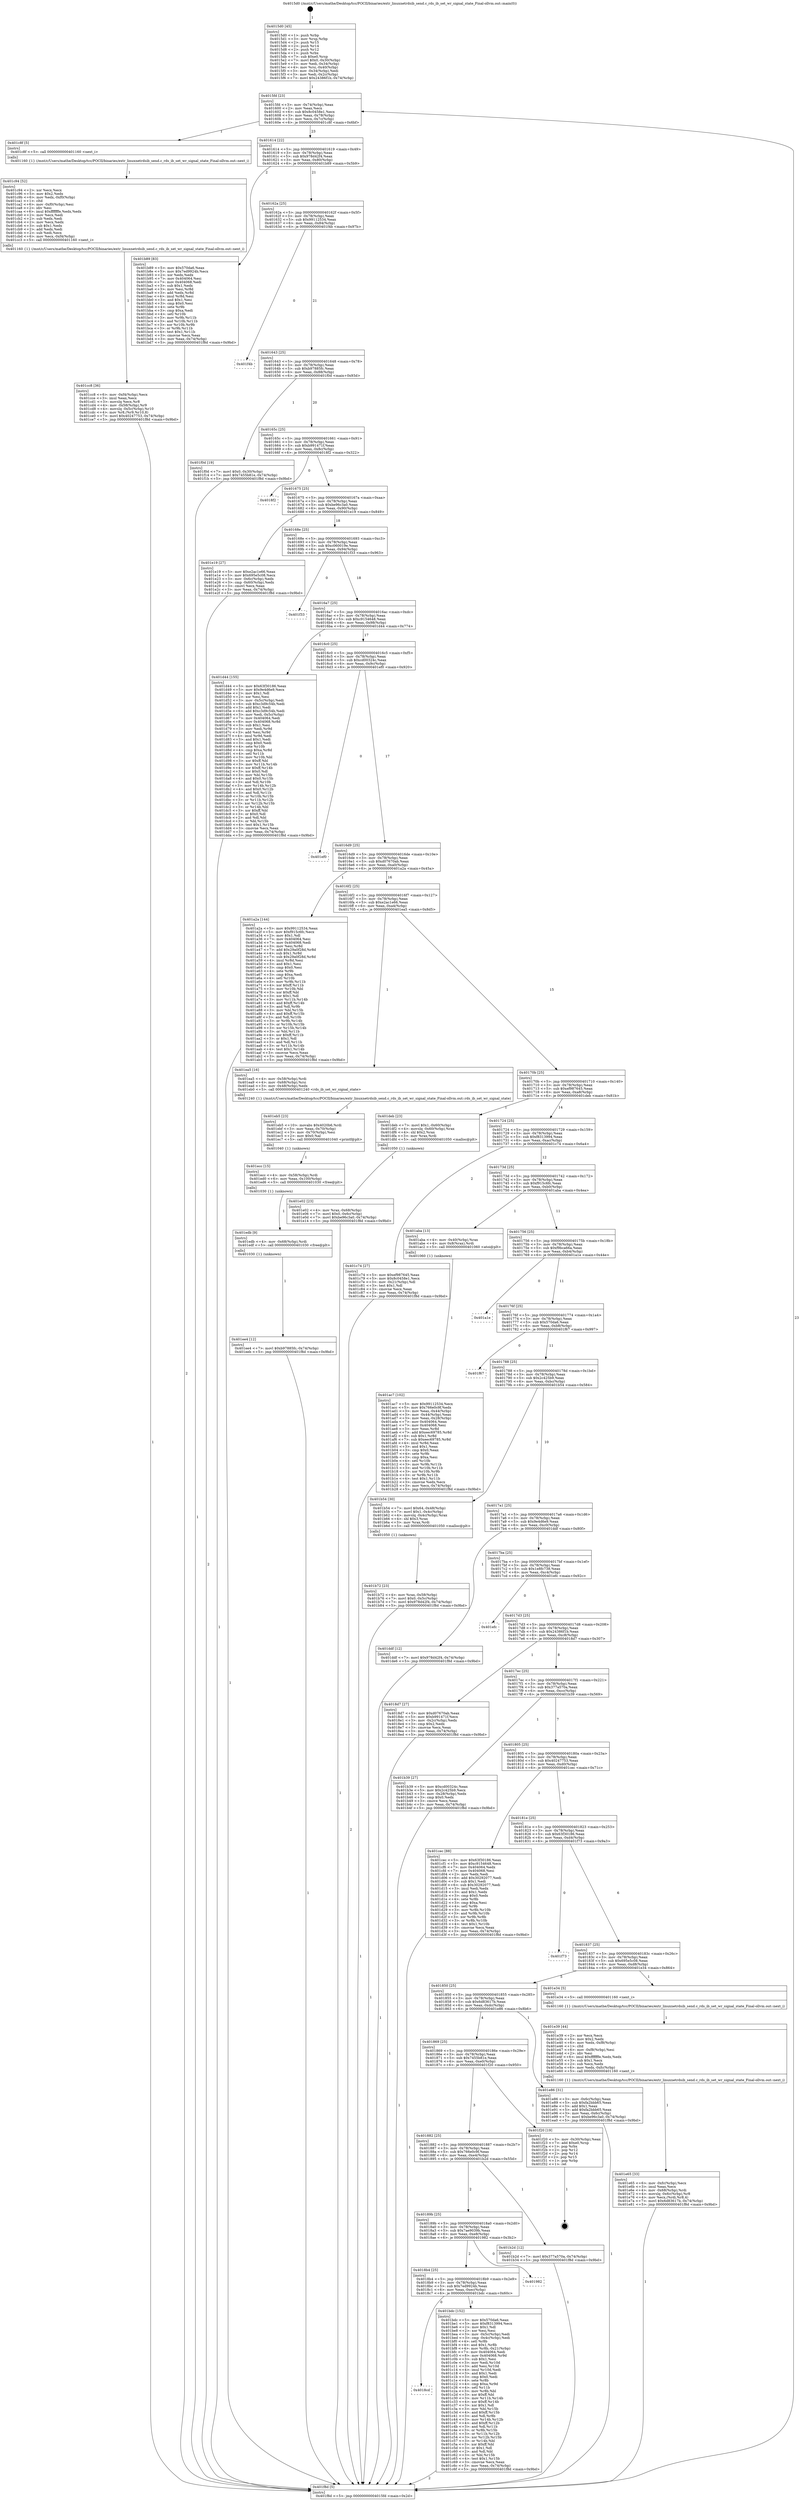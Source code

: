 digraph "0x4015d0" {
  label = "0x4015d0 (/mnt/c/Users/mathe/Desktop/tcc/POCII/binaries/extr_linuxnetrdsib_send.c_rds_ib_set_wr_signal_state_Final-ollvm.out::main(0))"
  labelloc = "t"
  node[shape=record]

  Entry [label="",width=0.3,height=0.3,shape=circle,fillcolor=black,style=filled]
  "0x4015fd" [label="{
     0x4015fd [23]\l
     | [instrs]\l
     &nbsp;&nbsp;0x4015fd \<+3\>: mov -0x74(%rbp),%eax\l
     &nbsp;&nbsp;0x401600 \<+2\>: mov %eax,%ecx\l
     &nbsp;&nbsp;0x401602 \<+6\>: sub $0x8c0458e1,%ecx\l
     &nbsp;&nbsp;0x401608 \<+3\>: mov %eax,-0x78(%rbp)\l
     &nbsp;&nbsp;0x40160b \<+3\>: mov %ecx,-0x7c(%rbp)\l
     &nbsp;&nbsp;0x40160e \<+6\>: je 0000000000401c8f \<main+0x6bf\>\l
  }"]
  "0x401c8f" [label="{
     0x401c8f [5]\l
     | [instrs]\l
     &nbsp;&nbsp;0x401c8f \<+5\>: call 0000000000401160 \<next_i\>\l
     | [calls]\l
     &nbsp;&nbsp;0x401160 \{1\} (/mnt/c/Users/mathe/Desktop/tcc/POCII/binaries/extr_linuxnetrdsib_send.c_rds_ib_set_wr_signal_state_Final-ollvm.out::next_i)\l
  }"]
  "0x401614" [label="{
     0x401614 [22]\l
     | [instrs]\l
     &nbsp;&nbsp;0x401614 \<+5\>: jmp 0000000000401619 \<main+0x49\>\l
     &nbsp;&nbsp;0x401619 \<+3\>: mov -0x78(%rbp),%eax\l
     &nbsp;&nbsp;0x40161c \<+5\>: sub $0x978d42f4,%eax\l
     &nbsp;&nbsp;0x401621 \<+3\>: mov %eax,-0x80(%rbp)\l
     &nbsp;&nbsp;0x401624 \<+6\>: je 0000000000401b89 \<main+0x5b9\>\l
  }"]
  Exit [label="",width=0.3,height=0.3,shape=circle,fillcolor=black,style=filled,peripheries=2]
  "0x401b89" [label="{
     0x401b89 [83]\l
     | [instrs]\l
     &nbsp;&nbsp;0x401b89 \<+5\>: mov $0x570da6,%eax\l
     &nbsp;&nbsp;0x401b8e \<+5\>: mov $0x7ed9924b,%ecx\l
     &nbsp;&nbsp;0x401b93 \<+2\>: xor %edx,%edx\l
     &nbsp;&nbsp;0x401b95 \<+7\>: mov 0x404064,%esi\l
     &nbsp;&nbsp;0x401b9c \<+7\>: mov 0x404068,%edi\l
     &nbsp;&nbsp;0x401ba3 \<+3\>: sub $0x1,%edx\l
     &nbsp;&nbsp;0x401ba6 \<+3\>: mov %esi,%r8d\l
     &nbsp;&nbsp;0x401ba9 \<+3\>: add %edx,%r8d\l
     &nbsp;&nbsp;0x401bac \<+4\>: imul %r8d,%esi\l
     &nbsp;&nbsp;0x401bb0 \<+3\>: and $0x1,%esi\l
     &nbsp;&nbsp;0x401bb3 \<+3\>: cmp $0x0,%esi\l
     &nbsp;&nbsp;0x401bb6 \<+4\>: sete %r9b\l
     &nbsp;&nbsp;0x401bba \<+3\>: cmp $0xa,%edi\l
     &nbsp;&nbsp;0x401bbd \<+4\>: setl %r10b\l
     &nbsp;&nbsp;0x401bc1 \<+3\>: mov %r9b,%r11b\l
     &nbsp;&nbsp;0x401bc4 \<+3\>: and %r10b,%r11b\l
     &nbsp;&nbsp;0x401bc7 \<+3\>: xor %r10b,%r9b\l
     &nbsp;&nbsp;0x401bca \<+3\>: or %r9b,%r11b\l
     &nbsp;&nbsp;0x401bcd \<+4\>: test $0x1,%r11b\l
     &nbsp;&nbsp;0x401bd1 \<+3\>: cmovne %ecx,%eax\l
     &nbsp;&nbsp;0x401bd4 \<+3\>: mov %eax,-0x74(%rbp)\l
     &nbsp;&nbsp;0x401bd7 \<+5\>: jmp 0000000000401f8d \<main+0x9bd\>\l
  }"]
  "0x40162a" [label="{
     0x40162a [25]\l
     | [instrs]\l
     &nbsp;&nbsp;0x40162a \<+5\>: jmp 000000000040162f \<main+0x5f\>\l
     &nbsp;&nbsp;0x40162f \<+3\>: mov -0x78(%rbp),%eax\l
     &nbsp;&nbsp;0x401632 \<+5\>: sub $0x99112534,%eax\l
     &nbsp;&nbsp;0x401637 \<+6\>: mov %eax,-0x84(%rbp)\l
     &nbsp;&nbsp;0x40163d \<+6\>: je 0000000000401f4b \<main+0x97b\>\l
  }"]
  "0x401ee4" [label="{
     0x401ee4 [12]\l
     | [instrs]\l
     &nbsp;&nbsp;0x401ee4 \<+7\>: movl $0xb97885fc,-0x74(%rbp)\l
     &nbsp;&nbsp;0x401eeb \<+5\>: jmp 0000000000401f8d \<main+0x9bd\>\l
  }"]
  "0x401f4b" [label="{
     0x401f4b\l
  }", style=dashed]
  "0x401643" [label="{
     0x401643 [25]\l
     | [instrs]\l
     &nbsp;&nbsp;0x401643 \<+5\>: jmp 0000000000401648 \<main+0x78\>\l
     &nbsp;&nbsp;0x401648 \<+3\>: mov -0x78(%rbp),%eax\l
     &nbsp;&nbsp;0x40164b \<+5\>: sub $0xb97885fc,%eax\l
     &nbsp;&nbsp;0x401650 \<+6\>: mov %eax,-0x88(%rbp)\l
     &nbsp;&nbsp;0x401656 \<+6\>: je 0000000000401f0d \<main+0x93d\>\l
  }"]
  "0x401edb" [label="{
     0x401edb [9]\l
     | [instrs]\l
     &nbsp;&nbsp;0x401edb \<+4\>: mov -0x68(%rbp),%rdi\l
     &nbsp;&nbsp;0x401edf \<+5\>: call 0000000000401030 \<free@plt\>\l
     | [calls]\l
     &nbsp;&nbsp;0x401030 \{1\} (unknown)\l
  }"]
  "0x401f0d" [label="{
     0x401f0d [19]\l
     | [instrs]\l
     &nbsp;&nbsp;0x401f0d \<+7\>: movl $0x0,-0x30(%rbp)\l
     &nbsp;&nbsp;0x401f14 \<+7\>: movl $0x7455b81e,-0x74(%rbp)\l
     &nbsp;&nbsp;0x401f1b \<+5\>: jmp 0000000000401f8d \<main+0x9bd\>\l
  }"]
  "0x40165c" [label="{
     0x40165c [25]\l
     | [instrs]\l
     &nbsp;&nbsp;0x40165c \<+5\>: jmp 0000000000401661 \<main+0x91\>\l
     &nbsp;&nbsp;0x401661 \<+3\>: mov -0x78(%rbp),%eax\l
     &nbsp;&nbsp;0x401664 \<+5\>: sub $0xb991471f,%eax\l
     &nbsp;&nbsp;0x401669 \<+6\>: mov %eax,-0x8c(%rbp)\l
     &nbsp;&nbsp;0x40166f \<+6\>: je 00000000004018f2 \<main+0x322\>\l
  }"]
  "0x401ecc" [label="{
     0x401ecc [15]\l
     | [instrs]\l
     &nbsp;&nbsp;0x401ecc \<+4\>: mov -0x58(%rbp),%rdi\l
     &nbsp;&nbsp;0x401ed0 \<+6\>: mov %eax,-0x100(%rbp)\l
     &nbsp;&nbsp;0x401ed6 \<+5\>: call 0000000000401030 \<free@plt\>\l
     | [calls]\l
     &nbsp;&nbsp;0x401030 \{1\} (unknown)\l
  }"]
  "0x4018f2" [label="{
     0x4018f2\l
  }", style=dashed]
  "0x401675" [label="{
     0x401675 [25]\l
     | [instrs]\l
     &nbsp;&nbsp;0x401675 \<+5\>: jmp 000000000040167a \<main+0xaa\>\l
     &nbsp;&nbsp;0x40167a \<+3\>: mov -0x78(%rbp),%eax\l
     &nbsp;&nbsp;0x40167d \<+5\>: sub $0xbe96c3a0,%eax\l
     &nbsp;&nbsp;0x401682 \<+6\>: mov %eax,-0x90(%rbp)\l
     &nbsp;&nbsp;0x401688 \<+6\>: je 0000000000401e19 \<main+0x849\>\l
  }"]
  "0x401eb5" [label="{
     0x401eb5 [23]\l
     | [instrs]\l
     &nbsp;&nbsp;0x401eb5 \<+10\>: movabs $0x4020b6,%rdi\l
     &nbsp;&nbsp;0x401ebf \<+3\>: mov %eax,-0x70(%rbp)\l
     &nbsp;&nbsp;0x401ec2 \<+3\>: mov -0x70(%rbp),%esi\l
     &nbsp;&nbsp;0x401ec5 \<+2\>: mov $0x0,%al\l
     &nbsp;&nbsp;0x401ec7 \<+5\>: call 0000000000401040 \<printf@plt\>\l
     | [calls]\l
     &nbsp;&nbsp;0x401040 \{1\} (unknown)\l
  }"]
  "0x401e19" [label="{
     0x401e19 [27]\l
     | [instrs]\l
     &nbsp;&nbsp;0x401e19 \<+5\>: mov $0xe2ac1e66,%eax\l
     &nbsp;&nbsp;0x401e1e \<+5\>: mov $0x695e5c08,%ecx\l
     &nbsp;&nbsp;0x401e23 \<+3\>: mov -0x6c(%rbp),%edx\l
     &nbsp;&nbsp;0x401e26 \<+3\>: cmp -0x60(%rbp),%edx\l
     &nbsp;&nbsp;0x401e29 \<+3\>: cmovl %ecx,%eax\l
     &nbsp;&nbsp;0x401e2c \<+3\>: mov %eax,-0x74(%rbp)\l
     &nbsp;&nbsp;0x401e2f \<+5\>: jmp 0000000000401f8d \<main+0x9bd\>\l
  }"]
  "0x40168e" [label="{
     0x40168e [25]\l
     | [instrs]\l
     &nbsp;&nbsp;0x40168e \<+5\>: jmp 0000000000401693 \<main+0xc3\>\l
     &nbsp;&nbsp;0x401693 \<+3\>: mov -0x78(%rbp),%eax\l
     &nbsp;&nbsp;0x401696 \<+5\>: sub $0xc060019e,%eax\l
     &nbsp;&nbsp;0x40169b \<+6\>: mov %eax,-0x94(%rbp)\l
     &nbsp;&nbsp;0x4016a1 \<+6\>: je 0000000000401f33 \<main+0x963\>\l
  }"]
  "0x401e65" [label="{
     0x401e65 [33]\l
     | [instrs]\l
     &nbsp;&nbsp;0x401e65 \<+6\>: mov -0xfc(%rbp),%ecx\l
     &nbsp;&nbsp;0x401e6b \<+3\>: imul %eax,%ecx\l
     &nbsp;&nbsp;0x401e6e \<+4\>: mov -0x68(%rbp),%rdi\l
     &nbsp;&nbsp;0x401e72 \<+4\>: movslq -0x6c(%rbp),%r8\l
     &nbsp;&nbsp;0x401e76 \<+4\>: mov %ecx,(%rdi,%r8,4)\l
     &nbsp;&nbsp;0x401e7a \<+7\>: movl $0x6d83617b,-0x74(%rbp)\l
     &nbsp;&nbsp;0x401e81 \<+5\>: jmp 0000000000401f8d \<main+0x9bd\>\l
  }"]
  "0x401f33" [label="{
     0x401f33\l
  }", style=dashed]
  "0x4016a7" [label="{
     0x4016a7 [25]\l
     | [instrs]\l
     &nbsp;&nbsp;0x4016a7 \<+5\>: jmp 00000000004016ac \<main+0xdc\>\l
     &nbsp;&nbsp;0x4016ac \<+3\>: mov -0x78(%rbp),%eax\l
     &nbsp;&nbsp;0x4016af \<+5\>: sub $0xc9154648,%eax\l
     &nbsp;&nbsp;0x4016b4 \<+6\>: mov %eax,-0x98(%rbp)\l
     &nbsp;&nbsp;0x4016ba \<+6\>: je 0000000000401d44 \<main+0x774\>\l
  }"]
  "0x401e39" [label="{
     0x401e39 [44]\l
     | [instrs]\l
     &nbsp;&nbsp;0x401e39 \<+2\>: xor %ecx,%ecx\l
     &nbsp;&nbsp;0x401e3b \<+5\>: mov $0x2,%edx\l
     &nbsp;&nbsp;0x401e40 \<+6\>: mov %edx,-0xf8(%rbp)\l
     &nbsp;&nbsp;0x401e46 \<+1\>: cltd\l
     &nbsp;&nbsp;0x401e47 \<+6\>: mov -0xf8(%rbp),%esi\l
     &nbsp;&nbsp;0x401e4d \<+2\>: idiv %esi\l
     &nbsp;&nbsp;0x401e4f \<+6\>: imul $0xfffffffe,%edx,%edx\l
     &nbsp;&nbsp;0x401e55 \<+3\>: sub $0x1,%ecx\l
     &nbsp;&nbsp;0x401e58 \<+2\>: sub %ecx,%edx\l
     &nbsp;&nbsp;0x401e5a \<+6\>: mov %edx,-0xfc(%rbp)\l
     &nbsp;&nbsp;0x401e60 \<+5\>: call 0000000000401160 \<next_i\>\l
     | [calls]\l
     &nbsp;&nbsp;0x401160 \{1\} (/mnt/c/Users/mathe/Desktop/tcc/POCII/binaries/extr_linuxnetrdsib_send.c_rds_ib_set_wr_signal_state_Final-ollvm.out::next_i)\l
  }"]
  "0x401d44" [label="{
     0x401d44 [155]\l
     | [instrs]\l
     &nbsp;&nbsp;0x401d44 \<+5\>: mov $0x63f30186,%eax\l
     &nbsp;&nbsp;0x401d49 \<+5\>: mov $0x9e4d6e9,%ecx\l
     &nbsp;&nbsp;0x401d4e \<+2\>: mov $0x1,%dl\l
     &nbsp;&nbsp;0x401d50 \<+2\>: xor %esi,%esi\l
     &nbsp;&nbsp;0x401d52 \<+3\>: mov -0x5c(%rbp),%edi\l
     &nbsp;&nbsp;0x401d55 \<+6\>: sub $0xc3d9c54b,%edi\l
     &nbsp;&nbsp;0x401d5b \<+3\>: add $0x1,%edi\l
     &nbsp;&nbsp;0x401d5e \<+6\>: add $0xc3d9c54b,%edi\l
     &nbsp;&nbsp;0x401d64 \<+3\>: mov %edi,-0x5c(%rbp)\l
     &nbsp;&nbsp;0x401d67 \<+7\>: mov 0x404064,%edi\l
     &nbsp;&nbsp;0x401d6e \<+8\>: mov 0x404068,%r8d\l
     &nbsp;&nbsp;0x401d76 \<+3\>: sub $0x1,%esi\l
     &nbsp;&nbsp;0x401d79 \<+3\>: mov %edi,%r9d\l
     &nbsp;&nbsp;0x401d7c \<+3\>: add %esi,%r9d\l
     &nbsp;&nbsp;0x401d7f \<+4\>: imul %r9d,%edi\l
     &nbsp;&nbsp;0x401d83 \<+3\>: and $0x1,%edi\l
     &nbsp;&nbsp;0x401d86 \<+3\>: cmp $0x0,%edi\l
     &nbsp;&nbsp;0x401d89 \<+4\>: sete %r10b\l
     &nbsp;&nbsp;0x401d8d \<+4\>: cmp $0xa,%r8d\l
     &nbsp;&nbsp;0x401d91 \<+4\>: setl %r11b\l
     &nbsp;&nbsp;0x401d95 \<+3\>: mov %r10b,%bl\l
     &nbsp;&nbsp;0x401d98 \<+3\>: xor $0xff,%bl\l
     &nbsp;&nbsp;0x401d9b \<+3\>: mov %r11b,%r14b\l
     &nbsp;&nbsp;0x401d9e \<+4\>: xor $0xff,%r14b\l
     &nbsp;&nbsp;0x401da2 \<+3\>: xor $0x0,%dl\l
     &nbsp;&nbsp;0x401da5 \<+3\>: mov %bl,%r15b\l
     &nbsp;&nbsp;0x401da8 \<+4\>: and $0x0,%r15b\l
     &nbsp;&nbsp;0x401dac \<+3\>: and %dl,%r10b\l
     &nbsp;&nbsp;0x401daf \<+3\>: mov %r14b,%r12b\l
     &nbsp;&nbsp;0x401db2 \<+4\>: and $0x0,%r12b\l
     &nbsp;&nbsp;0x401db6 \<+3\>: and %dl,%r11b\l
     &nbsp;&nbsp;0x401db9 \<+3\>: or %r10b,%r15b\l
     &nbsp;&nbsp;0x401dbc \<+3\>: or %r11b,%r12b\l
     &nbsp;&nbsp;0x401dbf \<+3\>: xor %r12b,%r15b\l
     &nbsp;&nbsp;0x401dc2 \<+3\>: or %r14b,%bl\l
     &nbsp;&nbsp;0x401dc5 \<+3\>: xor $0xff,%bl\l
     &nbsp;&nbsp;0x401dc8 \<+3\>: or $0x0,%dl\l
     &nbsp;&nbsp;0x401dcb \<+2\>: and %dl,%bl\l
     &nbsp;&nbsp;0x401dcd \<+3\>: or %bl,%r15b\l
     &nbsp;&nbsp;0x401dd0 \<+4\>: test $0x1,%r15b\l
     &nbsp;&nbsp;0x401dd4 \<+3\>: cmovne %ecx,%eax\l
     &nbsp;&nbsp;0x401dd7 \<+3\>: mov %eax,-0x74(%rbp)\l
     &nbsp;&nbsp;0x401dda \<+5\>: jmp 0000000000401f8d \<main+0x9bd\>\l
  }"]
  "0x4016c0" [label="{
     0x4016c0 [25]\l
     | [instrs]\l
     &nbsp;&nbsp;0x4016c0 \<+5\>: jmp 00000000004016c5 \<main+0xf5\>\l
     &nbsp;&nbsp;0x4016c5 \<+3\>: mov -0x78(%rbp),%eax\l
     &nbsp;&nbsp;0x4016c8 \<+5\>: sub $0xcd00324c,%eax\l
     &nbsp;&nbsp;0x4016cd \<+6\>: mov %eax,-0x9c(%rbp)\l
     &nbsp;&nbsp;0x4016d3 \<+6\>: je 0000000000401ef0 \<main+0x920\>\l
  }"]
  "0x401e02" [label="{
     0x401e02 [23]\l
     | [instrs]\l
     &nbsp;&nbsp;0x401e02 \<+4\>: mov %rax,-0x68(%rbp)\l
     &nbsp;&nbsp;0x401e06 \<+7\>: movl $0x0,-0x6c(%rbp)\l
     &nbsp;&nbsp;0x401e0d \<+7\>: movl $0xbe96c3a0,-0x74(%rbp)\l
     &nbsp;&nbsp;0x401e14 \<+5\>: jmp 0000000000401f8d \<main+0x9bd\>\l
  }"]
  "0x401ef0" [label="{
     0x401ef0\l
  }", style=dashed]
  "0x4016d9" [label="{
     0x4016d9 [25]\l
     | [instrs]\l
     &nbsp;&nbsp;0x4016d9 \<+5\>: jmp 00000000004016de \<main+0x10e\>\l
     &nbsp;&nbsp;0x4016de \<+3\>: mov -0x78(%rbp),%eax\l
     &nbsp;&nbsp;0x4016e1 \<+5\>: sub $0xd07670ab,%eax\l
     &nbsp;&nbsp;0x4016e6 \<+6\>: mov %eax,-0xa0(%rbp)\l
     &nbsp;&nbsp;0x4016ec \<+6\>: je 0000000000401a2a \<main+0x45a\>\l
  }"]
  "0x401cc8" [label="{
     0x401cc8 [36]\l
     | [instrs]\l
     &nbsp;&nbsp;0x401cc8 \<+6\>: mov -0xf4(%rbp),%ecx\l
     &nbsp;&nbsp;0x401cce \<+3\>: imul %eax,%ecx\l
     &nbsp;&nbsp;0x401cd1 \<+3\>: movslq %ecx,%r8\l
     &nbsp;&nbsp;0x401cd4 \<+4\>: mov -0x58(%rbp),%r9\l
     &nbsp;&nbsp;0x401cd8 \<+4\>: movslq -0x5c(%rbp),%r10\l
     &nbsp;&nbsp;0x401cdc \<+4\>: mov %r8,(%r9,%r10,8)\l
     &nbsp;&nbsp;0x401ce0 \<+7\>: movl $0x40247753,-0x74(%rbp)\l
     &nbsp;&nbsp;0x401ce7 \<+5\>: jmp 0000000000401f8d \<main+0x9bd\>\l
  }"]
  "0x401a2a" [label="{
     0x401a2a [144]\l
     | [instrs]\l
     &nbsp;&nbsp;0x401a2a \<+5\>: mov $0x99112534,%eax\l
     &nbsp;&nbsp;0x401a2f \<+5\>: mov $0xf915c6fc,%ecx\l
     &nbsp;&nbsp;0x401a34 \<+2\>: mov $0x1,%dl\l
     &nbsp;&nbsp;0x401a36 \<+7\>: mov 0x404064,%esi\l
     &nbsp;&nbsp;0x401a3d \<+7\>: mov 0x404068,%edi\l
     &nbsp;&nbsp;0x401a44 \<+3\>: mov %esi,%r8d\l
     &nbsp;&nbsp;0x401a47 \<+7\>: add $0x29a0f28d,%r8d\l
     &nbsp;&nbsp;0x401a4e \<+4\>: sub $0x1,%r8d\l
     &nbsp;&nbsp;0x401a52 \<+7\>: sub $0x29a0f28d,%r8d\l
     &nbsp;&nbsp;0x401a59 \<+4\>: imul %r8d,%esi\l
     &nbsp;&nbsp;0x401a5d \<+3\>: and $0x1,%esi\l
     &nbsp;&nbsp;0x401a60 \<+3\>: cmp $0x0,%esi\l
     &nbsp;&nbsp;0x401a63 \<+4\>: sete %r9b\l
     &nbsp;&nbsp;0x401a67 \<+3\>: cmp $0xa,%edi\l
     &nbsp;&nbsp;0x401a6a \<+4\>: setl %r10b\l
     &nbsp;&nbsp;0x401a6e \<+3\>: mov %r9b,%r11b\l
     &nbsp;&nbsp;0x401a71 \<+4\>: xor $0xff,%r11b\l
     &nbsp;&nbsp;0x401a75 \<+3\>: mov %r10b,%bl\l
     &nbsp;&nbsp;0x401a78 \<+3\>: xor $0xff,%bl\l
     &nbsp;&nbsp;0x401a7b \<+3\>: xor $0x1,%dl\l
     &nbsp;&nbsp;0x401a7e \<+3\>: mov %r11b,%r14b\l
     &nbsp;&nbsp;0x401a81 \<+4\>: and $0xff,%r14b\l
     &nbsp;&nbsp;0x401a85 \<+3\>: and %dl,%r9b\l
     &nbsp;&nbsp;0x401a88 \<+3\>: mov %bl,%r15b\l
     &nbsp;&nbsp;0x401a8b \<+4\>: and $0xff,%r15b\l
     &nbsp;&nbsp;0x401a8f \<+3\>: and %dl,%r10b\l
     &nbsp;&nbsp;0x401a92 \<+3\>: or %r9b,%r14b\l
     &nbsp;&nbsp;0x401a95 \<+3\>: or %r10b,%r15b\l
     &nbsp;&nbsp;0x401a98 \<+3\>: xor %r15b,%r14b\l
     &nbsp;&nbsp;0x401a9b \<+3\>: or %bl,%r11b\l
     &nbsp;&nbsp;0x401a9e \<+4\>: xor $0xff,%r11b\l
     &nbsp;&nbsp;0x401aa2 \<+3\>: or $0x1,%dl\l
     &nbsp;&nbsp;0x401aa5 \<+3\>: and %dl,%r11b\l
     &nbsp;&nbsp;0x401aa8 \<+3\>: or %r11b,%r14b\l
     &nbsp;&nbsp;0x401aab \<+4\>: test $0x1,%r14b\l
     &nbsp;&nbsp;0x401aaf \<+3\>: cmovne %ecx,%eax\l
     &nbsp;&nbsp;0x401ab2 \<+3\>: mov %eax,-0x74(%rbp)\l
     &nbsp;&nbsp;0x401ab5 \<+5\>: jmp 0000000000401f8d \<main+0x9bd\>\l
  }"]
  "0x4016f2" [label="{
     0x4016f2 [25]\l
     | [instrs]\l
     &nbsp;&nbsp;0x4016f2 \<+5\>: jmp 00000000004016f7 \<main+0x127\>\l
     &nbsp;&nbsp;0x4016f7 \<+3\>: mov -0x78(%rbp),%eax\l
     &nbsp;&nbsp;0x4016fa \<+5\>: sub $0xe2ac1e66,%eax\l
     &nbsp;&nbsp;0x4016ff \<+6\>: mov %eax,-0xa4(%rbp)\l
     &nbsp;&nbsp;0x401705 \<+6\>: je 0000000000401ea5 \<main+0x8d5\>\l
  }"]
  "0x401c94" [label="{
     0x401c94 [52]\l
     | [instrs]\l
     &nbsp;&nbsp;0x401c94 \<+2\>: xor %ecx,%ecx\l
     &nbsp;&nbsp;0x401c96 \<+5\>: mov $0x2,%edx\l
     &nbsp;&nbsp;0x401c9b \<+6\>: mov %edx,-0xf0(%rbp)\l
     &nbsp;&nbsp;0x401ca1 \<+1\>: cltd\l
     &nbsp;&nbsp;0x401ca2 \<+6\>: mov -0xf0(%rbp),%esi\l
     &nbsp;&nbsp;0x401ca8 \<+2\>: idiv %esi\l
     &nbsp;&nbsp;0x401caa \<+6\>: imul $0xfffffffe,%edx,%edx\l
     &nbsp;&nbsp;0x401cb0 \<+2\>: mov %ecx,%edi\l
     &nbsp;&nbsp;0x401cb2 \<+2\>: sub %edx,%edi\l
     &nbsp;&nbsp;0x401cb4 \<+2\>: mov %ecx,%edx\l
     &nbsp;&nbsp;0x401cb6 \<+3\>: sub $0x1,%edx\l
     &nbsp;&nbsp;0x401cb9 \<+2\>: add %edx,%edi\l
     &nbsp;&nbsp;0x401cbb \<+2\>: sub %edi,%ecx\l
     &nbsp;&nbsp;0x401cbd \<+6\>: mov %ecx,-0xf4(%rbp)\l
     &nbsp;&nbsp;0x401cc3 \<+5\>: call 0000000000401160 \<next_i\>\l
     | [calls]\l
     &nbsp;&nbsp;0x401160 \{1\} (/mnt/c/Users/mathe/Desktop/tcc/POCII/binaries/extr_linuxnetrdsib_send.c_rds_ib_set_wr_signal_state_Final-ollvm.out::next_i)\l
  }"]
  "0x401ea5" [label="{
     0x401ea5 [16]\l
     | [instrs]\l
     &nbsp;&nbsp;0x401ea5 \<+4\>: mov -0x58(%rbp),%rdi\l
     &nbsp;&nbsp;0x401ea9 \<+4\>: mov -0x68(%rbp),%rsi\l
     &nbsp;&nbsp;0x401ead \<+3\>: mov -0x48(%rbp),%edx\l
     &nbsp;&nbsp;0x401eb0 \<+5\>: call 0000000000401240 \<rds_ib_set_wr_signal_state\>\l
     | [calls]\l
     &nbsp;&nbsp;0x401240 \{1\} (/mnt/c/Users/mathe/Desktop/tcc/POCII/binaries/extr_linuxnetrdsib_send.c_rds_ib_set_wr_signal_state_Final-ollvm.out::rds_ib_set_wr_signal_state)\l
  }"]
  "0x40170b" [label="{
     0x40170b [25]\l
     | [instrs]\l
     &nbsp;&nbsp;0x40170b \<+5\>: jmp 0000000000401710 \<main+0x140\>\l
     &nbsp;&nbsp;0x401710 \<+3\>: mov -0x78(%rbp),%eax\l
     &nbsp;&nbsp;0x401713 \<+5\>: sub $0xef987645,%eax\l
     &nbsp;&nbsp;0x401718 \<+6\>: mov %eax,-0xa8(%rbp)\l
     &nbsp;&nbsp;0x40171e \<+6\>: je 0000000000401deb \<main+0x81b\>\l
  }"]
  "0x4018cd" [label="{
     0x4018cd\l
  }", style=dashed]
  "0x401deb" [label="{
     0x401deb [23]\l
     | [instrs]\l
     &nbsp;&nbsp;0x401deb \<+7\>: movl $0x1,-0x60(%rbp)\l
     &nbsp;&nbsp;0x401df2 \<+4\>: movslq -0x60(%rbp),%rax\l
     &nbsp;&nbsp;0x401df6 \<+4\>: shl $0x2,%rax\l
     &nbsp;&nbsp;0x401dfa \<+3\>: mov %rax,%rdi\l
     &nbsp;&nbsp;0x401dfd \<+5\>: call 0000000000401050 \<malloc@plt\>\l
     | [calls]\l
     &nbsp;&nbsp;0x401050 \{1\} (unknown)\l
  }"]
  "0x401724" [label="{
     0x401724 [25]\l
     | [instrs]\l
     &nbsp;&nbsp;0x401724 \<+5\>: jmp 0000000000401729 \<main+0x159\>\l
     &nbsp;&nbsp;0x401729 \<+3\>: mov -0x78(%rbp),%eax\l
     &nbsp;&nbsp;0x40172c \<+5\>: sub $0xf8313994,%eax\l
     &nbsp;&nbsp;0x401731 \<+6\>: mov %eax,-0xac(%rbp)\l
     &nbsp;&nbsp;0x401737 \<+6\>: je 0000000000401c74 \<main+0x6a4\>\l
  }"]
  "0x401bdc" [label="{
     0x401bdc [152]\l
     | [instrs]\l
     &nbsp;&nbsp;0x401bdc \<+5\>: mov $0x570da6,%eax\l
     &nbsp;&nbsp;0x401be1 \<+5\>: mov $0xf8313994,%ecx\l
     &nbsp;&nbsp;0x401be6 \<+2\>: mov $0x1,%dl\l
     &nbsp;&nbsp;0x401be8 \<+2\>: xor %esi,%esi\l
     &nbsp;&nbsp;0x401bea \<+3\>: mov -0x5c(%rbp),%edi\l
     &nbsp;&nbsp;0x401bed \<+3\>: cmp -0x4c(%rbp),%edi\l
     &nbsp;&nbsp;0x401bf0 \<+4\>: setl %r8b\l
     &nbsp;&nbsp;0x401bf4 \<+4\>: and $0x1,%r8b\l
     &nbsp;&nbsp;0x401bf8 \<+4\>: mov %r8b,-0x21(%rbp)\l
     &nbsp;&nbsp;0x401bfc \<+7\>: mov 0x404064,%edi\l
     &nbsp;&nbsp;0x401c03 \<+8\>: mov 0x404068,%r9d\l
     &nbsp;&nbsp;0x401c0b \<+3\>: sub $0x1,%esi\l
     &nbsp;&nbsp;0x401c0e \<+3\>: mov %edi,%r10d\l
     &nbsp;&nbsp;0x401c11 \<+3\>: add %esi,%r10d\l
     &nbsp;&nbsp;0x401c14 \<+4\>: imul %r10d,%edi\l
     &nbsp;&nbsp;0x401c18 \<+3\>: and $0x1,%edi\l
     &nbsp;&nbsp;0x401c1b \<+3\>: cmp $0x0,%edi\l
     &nbsp;&nbsp;0x401c1e \<+4\>: sete %r8b\l
     &nbsp;&nbsp;0x401c22 \<+4\>: cmp $0xa,%r9d\l
     &nbsp;&nbsp;0x401c26 \<+4\>: setl %r11b\l
     &nbsp;&nbsp;0x401c2a \<+3\>: mov %r8b,%bl\l
     &nbsp;&nbsp;0x401c2d \<+3\>: xor $0xff,%bl\l
     &nbsp;&nbsp;0x401c30 \<+3\>: mov %r11b,%r14b\l
     &nbsp;&nbsp;0x401c33 \<+4\>: xor $0xff,%r14b\l
     &nbsp;&nbsp;0x401c37 \<+3\>: xor $0x1,%dl\l
     &nbsp;&nbsp;0x401c3a \<+3\>: mov %bl,%r15b\l
     &nbsp;&nbsp;0x401c3d \<+4\>: and $0xff,%r15b\l
     &nbsp;&nbsp;0x401c41 \<+3\>: and %dl,%r8b\l
     &nbsp;&nbsp;0x401c44 \<+3\>: mov %r14b,%r12b\l
     &nbsp;&nbsp;0x401c47 \<+4\>: and $0xff,%r12b\l
     &nbsp;&nbsp;0x401c4b \<+3\>: and %dl,%r11b\l
     &nbsp;&nbsp;0x401c4e \<+3\>: or %r8b,%r15b\l
     &nbsp;&nbsp;0x401c51 \<+3\>: or %r11b,%r12b\l
     &nbsp;&nbsp;0x401c54 \<+3\>: xor %r12b,%r15b\l
     &nbsp;&nbsp;0x401c57 \<+3\>: or %r14b,%bl\l
     &nbsp;&nbsp;0x401c5a \<+3\>: xor $0xff,%bl\l
     &nbsp;&nbsp;0x401c5d \<+3\>: or $0x1,%dl\l
     &nbsp;&nbsp;0x401c60 \<+2\>: and %dl,%bl\l
     &nbsp;&nbsp;0x401c62 \<+3\>: or %bl,%r15b\l
     &nbsp;&nbsp;0x401c65 \<+4\>: test $0x1,%r15b\l
     &nbsp;&nbsp;0x401c69 \<+3\>: cmovne %ecx,%eax\l
     &nbsp;&nbsp;0x401c6c \<+3\>: mov %eax,-0x74(%rbp)\l
     &nbsp;&nbsp;0x401c6f \<+5\>: jmp 0000000000401f8d \<main+0x9bd\>\l
  }"]
  "0x401c74" [label="{
     0x401c74 [27]\l
     | [instrs]\l
     &nbsp;&nbsp;0x401c74 \<+5\>: mov $0xef987645,%eax\l
     &nbsp;&nbsp;0x401c79 \<+5\>: mov $0x8c0458e1,%ecx\l
     &nbsp;&nbsp;0x401c7e \<+3\>: mov -0x21(%rbp),%dl\l
     &nbsp;&nbsp;0x401c81 \<+3\>: test $0x1,%dl\l
     &nbsp;&nbsp;0x401c84 \<+3\>: cmovne %ecx,%eax\l
     &nbsp;&nbsp;0x401c87 \<+3\>: mov %eax,-0x74(%rbp)\l
     &nbsp;&nbsp;0x401c8a \<+5\>: jmp 0000000000401f8d \<main+0x9bd\>\l
  }"]
  "0x40173d" [label="{
     0x40173d [25]\l
     | [instrs]\l
     &nbsp;&nbsp;0x40173d \<+5\>: jmp 0000000000401742 \<main+0x172\>\l
     &nbsp;&nbsp;0x401742 \<+3\>: mov -0x78(%rbp),%eax\l
     &nbsp;&nbsp;0x401745 \<+5\>: sub $0xf915c6fc,%eax\l
     &nbsp;&nbsp;0x40174a \<+6\>: mov %eax,-0xb0(%rbp)\l
     &nbsp;&nbsp;0x401750 \<+6\>: je 0000000000401aba \<main+0x4ea\>\l
  }"]
  "0x4018b4" [label="{
     0x4018b4 [25]\l
     | [instrs]\l
     &nbsp;&nbsp;0x4018b4 \<+5\>: jmp 00000000004018b9 \<main+0x2e9\>\l
     &nbsp;&nbsp;0x4018b9 \<+3\>: mov -0x78(%rbp),%eax\l
     &nbsp;&nbsp;0x4018bc \<+5\>: sub $0x7ed9924b,%eax\l
     &nbsp;&nbsp;0x4018c1 \<+6\>: mov %eax,-0xec(%rbp)\l
     &nbsp;&nbsp;0x4018c7 \<+6\>: je 0000000000401bdc \<main+0x60c\>\l
  }"]
  "0x401aba" [label="{
     0x401aba [13]\l
     | [instrs]\l
     &nbsp;&nbsp;0x401aba \<+4\>: mov -0x40(%rbp),%rax\l
     &nbsp;&nbsp;0x401abe \<+4\>: mov 0x8(%rax),%rdi\l
     &nbsp;&nbsp;0x401ac2 \<+5\>: call 0000000000401060 \<atoi@plt\>\l
     | [calls]\l
     &nbsp;&nbsp;0x401060 \{1\} (unknown)\l
  }"]
  "0x401756" [label="{
     0x401756 [25]\l
     | [instrs]\l
     &nbsp;&nbsp;0x401756 \<+5\>: jmp 000000000040175b \<main+0x18b\>\l
     &nbsp;&nbsp;0x40175b \<+3\>: mov -0x78(%rbp),%eax\l
     &nbsp;&nbsp;0x40175e \<+5\>: sub $0xf9bca66a,%eax\l
     &nbsp;&nbsp;0x401763 \<+6\>: mov %eax,-0xb4(%rbp)\l
     &nbsp;&nbsp;0x401769 \<+6\>: je 0000000000401a1e \<main+0x44e\>\l
  }"]
  "0x401982" [label="{
     0x401982\l
  }", style=dashed]
  "0x401a1e" [label="{
     0x401a1e\l
  }", style=dashed]
  "0x40176f" [label="{
     0x40176f [25]\l
     | [instrs]\l
     &nbsp;&nbsp;0x40176f \<+5\>: jmp 0000000000401774 \<main+0x1a4\>\l
     &nbsp;&nbsp;0x401774 \<+3\>: mov -0x78(%rbp),%eax\l
     &nbsp;&nbsp;0x401777 \<+5\>: sub $0x570da6,%eax\l
     &nbsp;&nbsp;0x40177c \<+6\>: mov %eax,-0xb8(%rbp)\l
     &nbsp;&nbsp;0x401782 \<+6\>: je 0000000000401f67 \<main+0x997\>\l
  }"]
  "0x401b72" [label="{
     0x401b72 [23]\l
     | [instrs]\l
     &nbsp;&nbsp;0x401b72 \<+4\>: mov %rax,-0x58(%rbp)\l
     &nbsp;&nbsp;0x401b76 \<+7\>: movl $0x0,-0x5c(%rbp)\l
     &nbsp;&nbsp;0x401b7d \<+7\>: movl $0x978d42f4,-0x74(%rbp)\l
     &nbsp;&nbsp;0x401b84 \<+5\>: jmp 0000000000401f8d \<main+0x9bd\>\l
  }"]
  "0x401f67" [label="{
     0x401f67\l
  }", style=dashed]
  "0x401788" [label="{
     0x401788 [25]\l
     | [instrs]\l
     &nbsp;&nbsp;0x401788 \<+5\>: jmp 000000000040178d \<main+0x1bd\>\l
     &nbsp;&nbsp;0x40178d \<+3\>: mov -0x78(%rbp),%eax\l
     &nbsp;&nbsp;0x401790 \<+5\>: sub $0x2c425b9,%eax\l
     &nbsp;&nbsp;0x401795 \<+6\>: mov %eax,-0xbc(%rbp)\l
     &nbsp;&nbsp;0x40179b \<+6\>: je 0000000000401b54 \<main+0x584\>\l
  }"]
  "0x40189b" [label="{
     0x40189b [25]\l
     | [instrs]\l
     &nbsp;&nbsp;0x40189b \<+5\>: jmp 00000000004018a0 \<main+0x2d0\>\l
     &nbsp;&nbsp;0x4018a0 \<+3\>: mov -0x78(%rbp),%eax\l
     &nbsp;&nbsp;0x4018a3 \<+5\>: sub $0x7ae9039b,%eax\l
     &nbsp;&nbsp;0x4018a8 \<+6\>: mov %eax,-0xe8(%rbp)\l
     &nbsp;&nbsp;0x4018ae \<+6\>: je 0000000000401982 \<main+0x3b2\>\l
  }"]
  "0x401b54" [label="{
     0x401b54 [30]\l
     | [instrs]\l
     &nbsp;&nbsp;0x401b54 \<+7\>: movl $0x64,-0x48(%rbp)\l
     &nbsp;&nbsp;0x401b5b \<+7\>: movl $0x1,-0x4c(%rbp)\l
     &nbsp;&nbsp;0x401b62 \<+4\>: movslq -0x4c(%rbp),%rax\l
     &nbsp;&nbsp;0x401b66 \<+4\>: shl $0x3,%rax\l
     &nbsp;&nbsp;0x401b6a \<+3\>: mov %rax,%rdi\l
     &nbsp;&nbsp;0x401b6d \<+5\>: call 0000000000401050 \<malloc@plt\>\l
     | [calls]\l
     &nbsp;&nbsp;0x401050 \{1\} (unknown)\l
  }"]
  "0x4017a1" [label="{
     0x4017a1 [25]\l
     | [instrs]\l
     &nbsp;&nbsp;0x4017a1 \<+5\>: jmp 00000000004017a6 \<main+0x1d6\>\l
     &nbsp;&nbsp;0x4017a6 \<+3\>: mov -0x78(%rbp),%eax\l
     &nbsp;&nbsp;0x4017a9 \<+5\>: sub $0x9e4d6e9,%eax\l
     &nbsp;&nbsp;0x4017ae \<+6\>: mov %eax,-0xc0(%rbp)\l
     &nbsp;&nbsp;0x4017b4 \<+6\>: je 0000000000401ddf \<main+0x80f\>\l
  }"]
  "0x401b2d" [label="{
     0x401b2d [12]\l
     | [instrs]\l
     &nbsp;&nbsp;0x401b2d \<+7\>: movl $0x377a570a,-0x74(%rbp)\l
     &nbsp;&nbsp;0x401b34 \<+5\>: jmp 0000000000401f8d \<main+0x9bd\>\l
  }"]
  "0x401ddf" [label="{
     0x401ddf [12]\l
     | [instrs]\l
     &nbsp;&nbsp;0x401ddf \<+7\>: movl $0x978d42f4,-0x74(%rbp)\l
     &nbsp;&nbsp;0x401de6 \<+5\>: jmp 0000000000401f8d \<main+0x9bd\>\l
  }"]
  "0x4017ba" [label="{
     0x4017ba [25]\l
     | [instrs]\l
     &nbsp;&nbsp;0x4017ba \<+5\>: jmp 00000000004017bf \<main+0x1ef\>\l
     &nbsp;&nbsp;0x4017bf \<+3\>: mov -0x78(%rbp),%eax\l
     &nbsp;&nbsp;0x4017c2 \<+5\>: sub $0x1e8fc738,%eax\l
     &nbsp;&nbsp;0x4017c7 \<+6\>: mov %eax,-0xc4(%rbp)\l
     &nbsp;&nbsp;0x4017cd \<+6\>: je 0000000000401efc \<main+0x92c\>\l
  }"]
  "0x401882" [label="{
     0x401882 [25]\l
     | [instrs]\l
     &nbsp;&nbsp;0x401882 \<+5\>: jmp 0000000000401887 \<main+0x2b7\>\l
     &nbsp;&nbsp;0x401887 \<+3\>: mov -0x78(%rbp),%eax\l
     &nbsp;&nbsp;0x40188a \<+5\>: sub $0x766e0c9f,%eax\l
     &nbsp;&nbsp;0x40188f \<+6\>: mov %eax,-0xe4(%rbp)\l
     &nbsp;&nbsp;0x401895 \<+6\>: je 0000000000401b2d \<main+0x55d\>\l
  }"]
  "0x401efc" [label="{
     0x401efc\l
  }", style=dashed]
  "0x4017d3" [label="{
     0x4017d3 [25]\l
     | [instrs]\l
     &nbsp;&nbsp;0x4017d3 \<+5\>: jmp 00000000004017d8 \<main+0x208\>\l
     &nbsp;&nbsp;0x4017d8 \<+3\>: mov -0x78(%rbp),%eax\l
     &nbsp;&nbsp;0x4017db \<+5\>: sub $0x24386f1b,%eax\l
     &nbsp;&nbsp;0x4017e0 \<+6\>: mov %eax,-0xc8(%rbp)\l
     &nbsp;&nbsp;0x4017e6 \<+6\>: je 00000000004018d7 \<main+0x307\>\l
  }"]
  "0x401f20" [label="{
     0x401f20 [19]\l
     | [instrs]\l
     &nbsp;&nbsp;0x401f20 \<+3\>: mov -0x30(%rbp),%eax\l
     &nbsp;&nbsp;0x401f23 \<+7\>: add $0xe0,%rsp\l
     &nbsp;&nbsp;0x401f2a \<+1\>: pop %rbx\l
     &nbsp;&nbsp;0x401f2b \<+2\>: pop %r12\l
     &nbsp;&nbsp;0x401f2d \<+2\>: pop %r14\l
     &nbsp;&nbsp;0x401f2f \<+2\>: pop %r15\l
     &nbsp;&nbsp;0x401f31 \<+1\>: pop %rbp\l
     &nbsp;&nbsp;0x401f32 \<+1\>: ret\l
  }"]
  "0x4018d7" [label="{
     0x4018d7 [27]\l
     | [instrs]\l
     &nbsp;&nbsp;0x4018d7 \<+5\>: mov $0xd07670ab,%eax\l
     &nbsp;&nbsp;0x4018dc \<+5\>: mov $0xb991471f,%ecx\l
     &nbsp;&nbsp;0x4018e1 \<+3\>: mov -0x2c(%rbp),%edx\l
     &nbsp;&nbsp;0x4018e4 \<+3\>: cmp $0x2,%edx\l
     &nbsp;&nbsp;0x4018e7 \<+3\>: cmovne %ecx,%eax\l
     &nbsp;&nbsp;0x4018ea \<+3\>: mov %eax,-0x74(%rbp)\l
     &nbsp;&nbsp;0x4018ed \<+5\>: jmp 0000000000401f8d \<main+0x9bd\>\l
  }"]
  "0x4017ec" [label="{
     0x4017ec [25]\l
     | [instrs]\l
     &nbsp;&nbsp;0x4017ec \<+5\>: jmp 00000000004017f1 \<main+0x221\>\l
     &nbsp;&nbsp;0x4017f1 \<+3\>: mov -0x78(%rbp),%eax\l
     &nbsp;&nbsp;0x4017f4 \<+5\>: sub $0x377a570a,%eax\l
     &nbsp;&nbsp;0x4017f9 \<+6\>: mov %eax,-0xcc(%rbp)\l
     &nbsp;&nbsp;0x4017ff \<+6\>: je 0000000000401b39 \<main+0x569\>\l
  }"]
  "0x401f8d" [label="{
     0x401f8d [5]\l
     | [instrs]\l
     &nbsp;&nbsp;0x401f8d \<+5\>: jmp 00000000004015fd \<main+0x2d\>\l
  }"]
  "0x4015d0" [label="{
     0x4015d0 [45]\l
     | [instrs]\l
     &nbsp;&nbsp;0x4015d0 \<+1\>: push %rbp\l
     &nbsp;&nbsp;0x4015d1 \<+3\>: mov %rsp,%rbp\l
     &nbsp;&nbsp;0x4015d4 \<+2\>: push %r15\l
     &nbsp;&nbsp;0x4015d6 \<+2\>: push %r14\l
     &nbsp;&nbsp;0x4015d8 \<+2\>: push %r12\l
     &nbsp;&nbsp;0x4015da \<+1\>: push %rbx\l
     &nbsp;&nbsp;0x4015db \<+7\>: sub $0xe0,%rsp\l
     &nbsp;&nbsp;0x4015e2 \<+7\>: movl $0x0,-0x30(%rbp)\l
     &nbsp;&nbsp;0x4015e9 \<+3\>: mov %edi,-0x34(%rbp)\l
     &nbsp;&nbsp;0x4015ec \<+4\>: mov %rsi,-0x40(%rbp)\l
     &nbsp;&nbsp;0x4015f0 \<+3\>: mov -0x34(%rbp),%edi\l
     &nbsp;&nbsp;0x4015f3 \<+3\>: mov %edi,-0x2c(%rbp)\l
     &nbsp;&nbsp;0x4015f6 \<+7\>: movl $0x24386f1b,-0x74(%rbp)\l
  }"]
  "0x401ac7" [label="{
     0x401ac7 [102]\l
     | [instrs]\l
     &nbsp;&nbsp;0x401ac7 \<+5\>: mov $0x99112534,%ecx\l
     &nbsp;&nbsp;0x401acc \<+5\>: mov $0x766e0c9f,%edx\l
     &nbsp;&nbsp;0x401ad1 \<+3\>: mov %eax,-0x44(%rbp)\l
     &nbsp;&nbsp;0x401ad4 \<+3\>: mov -0x44(%rbp),%eax\l
     &nbsp;&nbsp;0x401ad7 \<+3\>: mov %eax,-0x28(%rbp)\l
     &nbsp;&nbsp;0x401ada \<+7\>: mov 0x404064,%eax\l
     &nbsp;&nbsp;0x401ae1 \<+7\>: mov 0x404068,%esi\l
     &nbsp;&nbsp;0x401ae8 \<+3\>: mov %eax,%r8d\l
     &nbsp;&nbsp;0x401aeb \<+7\>: add $0xeec69785,%r8d\l
     &nbsp;&nbsp;0x401af2 \<+4\>: sub $0x1,%r8d\l
     &nbsp;&nbsp;0x401af6 \<+7\>: sub $0xeec69785,%r8d\l
     &nbsp;&nbsp;0x401afd \<+4\>: imul %r8d,%eax\l
     &nbsp;&nbsp;0x401b01 \<+3\>: and $0x1,%eax\l
     &nbsp;&nbsp;0x401b04 \<+3\>: cmp $0x0,%eax\l
     &nbsp;&nbsp;0x401b07 \<+4\>: sete %r9b\l
     &nbsp;&nbsp;0x401b0b \<+3\>: cmp $0xa,%esi\l
     &nbsp;&nbsp;0x401b0e \<+4\>: setl %r10b\l
     &nbsp;&nbsp;0x401b12 \<+3\>: mov %r9b,%r11b\l
     &nbsp;&nbsp;0x401b15 \<+3\>: and %r10b,%r11b\l
     &nbsp;&nbsp;0x401b18 \<+3\>: xor %r10b,%r9b\l
     &nbsp;&nbsp;0x401b1b \<+3\>: or %r9b,%r11b\l
     &nbsp;&nbsp;0x401b1e \<+4\>: test $0x1,%r11b\l
     &nbsp;&nbsp;0x401b22 \<+3\>: cmovne %edx,%ecx\l
     &nbsp;&nbsp;0x401b25 \<+3\>: mov %ecx,-0x74(%rbp)\l
     &nbsp;&nbsp;0x401b28 \<+5\>: jmp 0000000000401f8d \<main+0x9bd\>\l
  }"]
  "0x401869" [label="{
     0x401869 [25]\l
     | [instrs]\l
     &nbsp;&nbsp;0x401869 \<+5\>: jmp 000000000040186e \<main+0x29e\>\l
     &nbsp;&nbsp;0x40186e \<+3\>: mov -0x78(%rbp),%eax\l
     &nbsp;&nbsp;0x401871 \<+5\>: sub $0x7455b81e,%eax\l
     &nbsp;&nbsp;0x401876 \<+6\>: mov %eax,-0xe0(%rbp)\l
     &nbsp;&nbsp;0x40187c \<+6\>: je 0000000000401f20 \<main+0x950\>\l
  }"]
  "0x401b39" [label="{
     0x401b39 [27]\l
     | [instrs]\l
     &nbsp;&nbsp;0x401b39 \<+5\>: mov $0xcd00324c,%eax\l
     &nbsp;&nbsp;0x401b3e \<+5\>: mov $0x2c425b9,%ecx\l
     &nbsp;&nbsp;0x401b43 \<+3\>: mov -0x28(%rbp),%edx\l
     &nbsp;&nbsp;0x401b46 \<+3\>: cmp $0x0,%edx\l
     &nbsp;&nbsp;0x401b49 \<+3\>: cmove %ecx,%eax\l
     &nbsp;&nbsp;0x401b4c \<+3\>: mov %eax,-0x74(%rbp)\l
     &nbsp;&nbsp;0x401b4f \<+5\>: jmp 0000000000401f8d \<main+0x9bd\>\l
  }"]
  "0x401805" [label="{
     0x401805 [25]\l
     | [instrs]\l
     &nbsp;&nbsp;0x401805 \<+5\>: jmp 000000000040180a \<main+0x23a\>\l
     &nbsp;&nbsp;0x40180a \<+3\>: mov -0x78(%rbp),%eax\l
     &nbsp;&nbsp;0x40180d \<+5\>: sub $0x40247753,%eax\l
     &nbsp;&nbsp;0x401812 \<+6\>: mov %eax,-0xd0(%rbp)\l
     &nbsp;&nbsp;0x401818 \<+6\>: je 0000000000401cec \<main+0x71c\>\l
  }"]
  "0x401e86" [label="{
     0x401e86 [31]\l
     | [instrs]\l
     &nbsp;&nbsp;0x401e86 \<+3\>: mov -0x6c(%rbp),%eax\l
     &nbsp;&nbsp;0x401e89 \<+5\>: sub $0xfa2bbb65,%eax\l
     &nbsp;&nbsp;0x401e8e \<+3\>: add $0x1,%eax\l
     &nbsp;&nbsp;0x401e91 \<+5\>: add $0xfa2bbb65,%eax\l
     &nbsp;&nbsp;0x401e96 \<+3\>: mov %eax,-0x6c(%rbp)\l
     &nbsp;&nbsp;0x401e99 \<+7\>: movl $0xbe96c3a0,-0x74(%rbp)\l
     &nbsp;&nbsp;0x401ea0 \<+5\>: jmp 0000000000401f8d \<main+0x9bd\>\l
  }"]
  "0x401cec" [label="{
     0x401cec [88]\l
     | [instrs]\l
     &nbsp;&nbsp;0x401cec \<+5\>: mov $0x63f30186,%eax\l
     &nbsp;&nbsp;0x401cf1 \<+5\>: mov $0xc9154648,%ecx\l
     &nbsp;&nbsp;0x401cf6 \<+7\>: mov 0x404064,%edx\l
     &nbsp;&nbsp;0x401cfd \<+7\>: mov 0x404068,%esi\l
     &nbsp;&nbsp;0x401d04 \<+2\>: mov %edx,%edi\l
     &nbsp;&nbsp;0x401d06 \<+6\>: add $0x30292077,%edi\l
     &nbsp;&nbsp;0x401d0c \<+3\>: sub $0x1,%edi\l
     &nbsp;&nbsp;0x401d0f \<+6\>: sub $0x30292077,%edi\l
     &nbsp;&nbsp;0x401d15 \<+3\>: imul %edi,%edx\l
     &nbsp;&nbsp;0x401d18 \<+3\>: and $0x1,%edx\l
     &nbsp;&nbsp;0x401d1b \<+3\>: cmp $0x0,%edx\l
     &nbsp;&nbsp;0x401d1e \<+4\>: sete %r8b\l
     &nbsp;&nbsp;0x401d22 \<+3\>: cmp $0xa,%esi\l
     &nbsp;&nbsp;0x401d25 \<+4\>: setl %r9b\l
     &nbsp;&nbsp;0x401d29 \<+3\>: mov %r8b,%r10b\l
     &nbsp;&nbsp;0x401d2c \<+3\>: and %r9b,%r10b\l
     &nbsp;&nbsp;0x401d2f \<+3\>: xor %r9b,%r8b\l
     &nbsp;&nbsp;0x401d32 \<+3\>: or %r8b,%r10b\l
     &nbsp;&nbsp;0x401d35 \<+4\>: test $0x1,%r10b\l
     &nbsp;&nbsp;0x401d39 \<+3\>: cmovne %ecx,%eax\l
     &nbsp;&nbsp;0x401d3c \<+3\>: mov %eax,-0x74(%rbp)\l
     &nbsp;&nbsp;0x401d3f \<+5\>: jmp 0000000000401f8d \<main+0x9bd\>\l
  }"]
  "0x40181e" [label="{
     0x40181e [25]\l
     | [instrs]\l
     &nbsp;&nbsp;0x40181e \<+5\>: jmp 0000000000401823 \<main+0x253\>\l
     &nbsp;&nbsp;0x401823 \<+3\>: mov -0x78(%rbp),%eax\l
     &nbsp;&nbsp;0x401826 \<+5\>: sub $0x63f30186,%eax\l
     &nbsp;&nbsp;0x40182b \<+6\>: mov %eax,-0xd4(%rbp)\l
     &nbsp;&nbsp;0x401831 \<+6\>: je 0000000000401f73 \<main+0x9a3\>\l
  }"]
  "0x401850" [label="{
     0x401850 [25]\l
     | [instrs]\l
     &nbsp;&nbsp;0x401850 \<+5\>: jmp 0000000000401855 \<main+0x285\>\l
     &nbsp;&nbsp;0x401855 \<+3\>: mov -0x78(%rbp),%eax\l
     &nbsp;&nbsp;0x401858 \<+5\>: sub $0x6d83617b,%eax\l
     &nbsp;&nbsp;0x40185d \<+6\>: mov %eax,-0xdc(%rbp)\l
     &nbsp;&nbsp;0x401863 \<+6\>: je 0000000000401e86 \<main+0x8b6\>\l
  }"]
  "0x401f73" [label="{
     0x401f73\l
  }", style=dashed]
  "0x401837" [label="{
     0x401837 [25]\l
     | [instrs]\l
     &nbsp;&nbsp;0x401837 \<+5\>: jmp 000000000040183c \<main+0x26c\>\l
     &nbsp;&nbsp;0x40183c \<+3\>: mov -0x78(%rbp),%eax\l
     &nbsp;&nbsp;0x40183f \<+5\>: sub $0x695e5c08,%eax\l
     &nbsp;&nbsp;0x401844 \<+6\>: mov %eax,-0xd8(%rbp)\l
     &nbsp;&nbsp;0x40184a \<+6\>: je 0000000000401e34 \<main+0x864\>\l
  }"]
  "0x401e34" [label="{
     0x401e34 [5]\l
     | [instrs]\l
     &nbsp;&nbsp;0x401e34 \<+5\>: call 0000000000401160 \<next_i\>\l
     | [calls]\l
     &nbsp;&nbsp;0x401160 \{1\} (/mnt/c/Users/mathe/Desktop/tcc/POCII/binaries/extr_linuxnetrdsib_send.c_rds_ib_set_wr_signal_state_Final-ollvm.out::next_i)\l
  }"]
  Entry -> "0x4015d0" [label=" 1"]
  "0x4015fd" -> "0x401c8f" [label=" 1"]
  "0x4015fd" -> "0x401614" [label=" 23"]
  "0x401f20" -> Exit [label=" 1"]
  "0x401614" -> "0x401b89" [label=" 2"]
  "0x401614" -> "0x40162a" [label=" 21"]
  "0x401f0d" -> "0x401f8d" [label=" 1"]
  "0x40162a" -> "0x401f4b" [label=" 0"]
  "0x40162a" -> "0x401643" [label=" 21"]
  "0x401ee4" -> "0x401f8d" [label=" 1"]
  "0x401643" -> "0x401f0d" [label=" 1"]
  "0x401643" -> "0x40165c" [label=" 20"]
  "0x401edb" -> "0x401ee4" [label=" 1"]
  "0x40165c" -> "0x4018f2" [label=" 0"]
  "0x40165c" -> "0x401675" [label=" 20"]
  "0x401ecc" -> "0x401edb" [label=" 1"]
  "0x401675" -> "0x401e19" [label=" 2"]
  "0x401675" -> "0x40168e" [label=" 18"]
  "0x401eb5" -> "0x401ecc" [label=" 1"]
  "0x40168e" -> "0x401f33" [label=" 0"]
  "0x40168e" -> "0x4016a7" [label=" 18"]
  "0x401ea5" -> "0x401eb5" [label=" 1"]
  "0x4016a7" -> "0x401d44" [label=" 1"]
  "0x4016a7" -> "0x4016c0" [label=" 17"]
  "0x401e86" -> "0x401f8d" [label=" 1"]
  "0x4016c0" -> "0x401ef0" [label=" 0"]
  "0x4016c0" -> "0x4016d9" [label=" 17"]
  "0x401e65" -> "0x401f8d" [label=" 1"]
  "0x4016d9" -> "0x401a2a" [label=" 1"]
  "0x4016d9" -> "0x4016f2" [label=" 16"]
  "0x401e39" -> "0x401e65" [label=" 1"]
  "0x4016f2" -> "0x401ea5" [label=" 1"]
  "0x4016f2" -> "0x40170b" [label=" 15"]
  "0x401e34" -> "0x401e39" [label=" 1"]
  "0x40170b" -> "0x401deb" [label=" 1"]
  "0x40170b" -> "0x401724" [label=" 14"]
  "0x401e19" -> "0x401f8d" [label=" 2"]
  "0x401724" -> "0x401c74" [label=" 2"]
  "0x401724" -> "0x40173d" [label=" 12"]
  "0x401e02" -> "0x401f8d" [label=" 1"]
  "0x40173d" -> "0x401aba" [label=" 1"]
  "0x40173d" -> "0x401756" [label=" 11"]
  "0x401ddf" -> "0x401f8d" [label=" 1"]
  "0x401756" -> "0x401a1e" [label=" 0"]
  "0x401756" -> "0x40176f" [label=" 11"]
  "0x401d44" -> "0x401f8d" [label=" 1"]
  "0x40176f" -> "0x401f67" [label=" 0"]
  "0x40176f" -> "0x401788" [label=" 11"]
  "0x401cc8" -> "0x401f8d" [label=" 1"]
  "0x401788" -> "0x401b54" [label=" 1"]
  "0x401788" -> "0x4017a1" [label=" 10"]
  "0x401c94" -> "0x401cc8" [label=" 1"]
  "0x4017a1" -> "0x401ddf" [label=" 1"]
  "0x4017a1" -> "0x4017ba" [label=" 9"]
  "0x401c8f" -> "0x401c94" [label=" 1"]
  "0x4017ba" -> "0x401efc" [label=" 0"]
  "0x4017ba" -> "0x4017d3" [label=" 9"]
  "0x401bdc" -> "0x401f8d" [label=" 2"]
  "0x4017d3" -> "0x4018d7" [label=" 1"]
  "0x4017d3" -> "0x4017ec" [label=" 8"]
  "0x4018d7" -> "0x401f8d" [label=" 1"]
  "0x4015d0" -> "0x4015fd" [label=" 1"]
  "0x401f8d" -> "0x4015fd" [label=" 23"]
  "0x401a2a" -> "0x401f8d" [label=" 1"]
  "0x401aba" -> "0x401ac7" [label=" 1"]
  "0x401ac7" -> "0x401f8d" [label=" 1"]
  "0x4018b4" -> "0x4018cd" [label=" 0"]
  "0x4017ec" -> "0x401b39" [label=" 1"]
  "0x4017ec" -> "0x401805" [label=" 7"]
  "0x401deb" -> "0x401e02" [label=" 1"]
  "0x401805" -> "0x401cec" [label=" 1"]
  "0x401805" -> "0x40181e" [label=" 6"]
  "0x40189b" -> "0x4018b4" [label=" 2"]
  "0x40181e" -> "0x401f73" [label=" 0"]
  "0x40181e" -> "0x401837" [label=" 6"]
  "0x401cec" -> "0x401f8d" [label=" 1"]
  "0x401837" -> "0x401e34" [label=" 1"]
  "0x401837" -> "0x401850" [label=" 5"]
  "0x40189b" -> "0x401982" [label=" 0"]
  "0x401850" -> "0x401e86" [label=" 1"]
  "0x401850" -> "0x401869" [label=" 4"]
  "0x4018b4" -> "0x401bdc" [label=" 2"]
  "0x401869" -> "0x401f20" [label=" 1"]
  "0x401869" -> "0x401882" [label=" 3"]
  "0x401c74" -> "0x401f8d" [label=" 2"]
  "0x401882" -> "0x401b2d" [label=" 1"]
  "0x401882" -> "0x40189b" [label=" 2"]
  "0x401b2d" -> "0x401f8d" [label=" 1"]
  "0x401b39" -> "0x401f8d" [label=" 1"]
  "0x401b54" -> "0x401b72" [label=" 1"]
  "0x401b72" -> "0x401f8d" [label=" 1"]
  "0x401b89" -> "0x401f8d" [label=" 2"]
}
